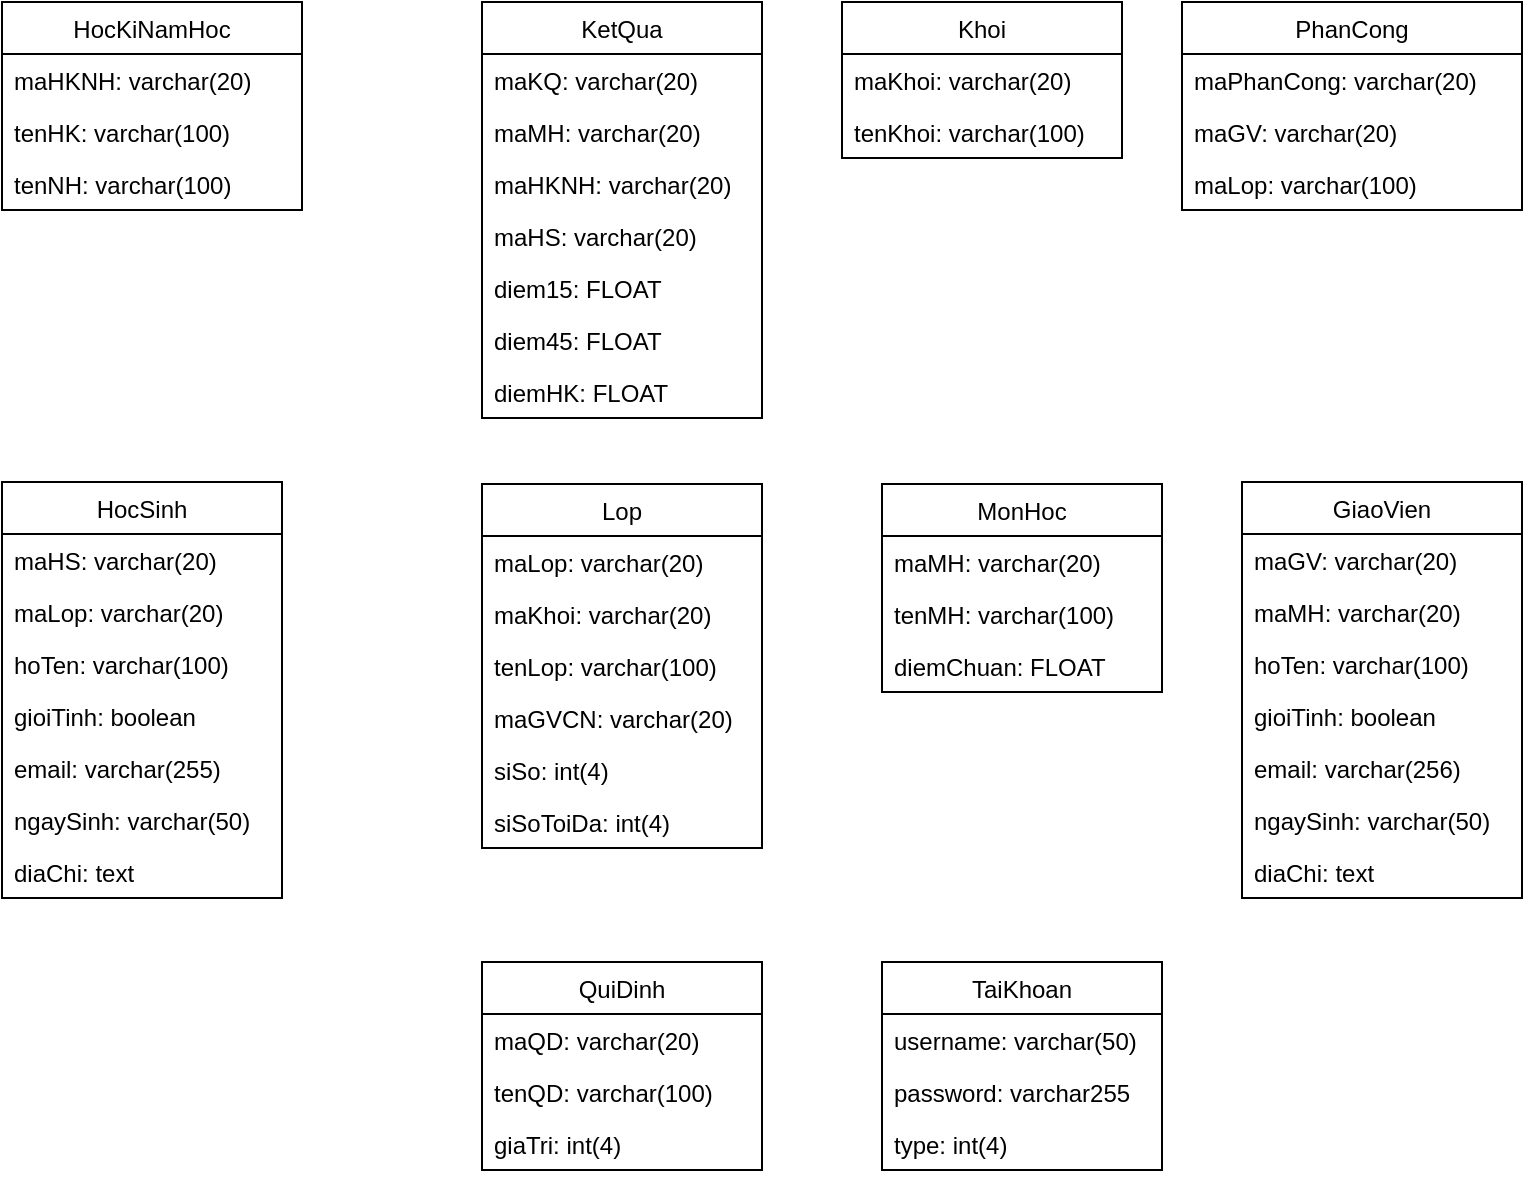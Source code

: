 <mxfile version="20.6.2" type="device"><diagram id="jFKcbDxFcM8pul5jdXTK" name="Trang-1"><mxGraphModel dx="1221" dy="644" grid="1" gridSize="10" guides="1" tooltips="1" connect="1" arrows="1" fold="1" page="1" pageScale="1" pageWidth="827" pageHeight="1169" math="0" shadow="0"><root><mxCell id="0"/><mxCell id="1" parent="0"/><mxCell id="-n1y7u2Jf_rmTkrCTn9f-10" value="KetQua" style="swimlane;fontStyle=0;childLayout=stackLayout;horizontal=1;startSize=26;fillColor=none;horizontalStack=0;resizeParent=1;resizeParentMax=0;resizeLast=0;collapsible=1;marginBottom=0;" vertex="1" parent="1"><mxGeometry x="280" y="40" width="140" height="208" as="geometry"/></mxCell><mxCell id="-n1y7u2Jf_rmTkrCTn9f-11" value="maKQ: varchar(20)" style="text;strokeColor=none;fillColor=none;align=left;verticalAlign=top;spacingLeft=4;spacingRight=4;overflow=hidden;rotatable=0;points=[[0,0.5],[1,0.5]];portConstraint=eastwest;" vertex="1" parent="-n1y7u2Jf_rmTkrCTn9f-10"><mxGeometry y="26" width="140" height="26" as="geometry"/></mxCell><mxCell id="-n1y7u2Jf_rmTkrCTn9f-13" value="maMH: varchar(20)" style="text;strokeColor=none;fillColor=none;align=left;verticalAlign=top;spacingLeft=4;spacingRight=4;overflow=hidden;rotatable=0;points=[[0,0.5],[1,0.5]];portConstraint=eastwest;" vertex="1" parent="-n1y7u2Jf_rmTkrCTn9f-10"><mxGeometry y="52" width="140" height="26" as="geometry"/></mxCell><mxCell id="-n1y7u2Jf_rmTkrCTn9f-15" value="maHKNH: varchar(20)" style="text;strokeColor=none;fillColor=none;align=left;verticalAlign=top;spacingLeft=4;spacingRight=4;overflow=hidden;rotatable=0;points=[[0,0.5],[1,0.5]];portConstraint=eastwest;" vertex="1" parent="-n1y7u2Jf_rmTkrCTn9f-10"><mxGeometry y="78" width="140" height="26" as="geometry"/></mxCell><mxCell id="-n1y7u2Jf_rmTkrCTn9f-14" value="maHS: varchar(20)" style="text;strokeColor=none;fillColor=none;align=left;verticalAlign=top;spacingLeft=4;spacingRight=4;overflow=hidden;rotatable=0;points=[[0,0.5],[1,0.5]];portConstraint=eastwest;" vertex="1" parent="-n1y7u2Jf_rmTkrCTn9f-10"><mxGeometry y="104" width="140" height="26" as="geometry"/></mxCell><mxCell id="-n1y7u2Jf_rmTkrCTn9f-17" value="diem15: FLOAT" style="text;strokeColor=none;fillColor=none;align=left;verticalAlign=top;spacingLeft=4;spacingRight=4;overflow=hidden;rotatable=0;points=[[0,0.5],[1,0.5]];portConstraint=eastwest;" vertex="1" parent="-n1y7u2Jf_rmTkrCTn9f-10"><mxGeometry y="130" width="140" height="26" as="geometry"/></mxCell><mxCell id="-n1y7u2Jf_rmTkrCTn9f-19" value="diem45: FLOAT" style="text;strokeColor=none;fillColor=none;align=left;verticalAlign=top;spacingLeft=4;spacingRight=4;overflow=hidden;rotatable=0;points=[[0,0.5],[1,0.5]];portConstraint=eastwest;" vertex="1" parent="-n1y7u2Jf_rmTkrCTn9f-10"><mxGeometry y="156" width="140" height="26" as="geometry"/></mxCell><mxCell id="-n1y7u2Jf_rmTkrCTn9f-18" value="diemHK: FLOAT" style="text;strokeColor=none;fillColor=none;align=left;verticalAlign=top;spacingLeft=4;spacingRight=4;overflow=hidden;rotatable=0;points=[[0,0.5],[1,0.5]];portConstraint=eastwest;" vertex="1" parent="-n1y7u2Jf_rmTkrCTn9f-10"><mxGeometry y="182" width="140" height="26" as="geometry"/></mxCell><mxCell id="-n1y7u2Jf_rmTkrCTn9f-20" value="HocKiNamHoc" style="swimlane;fontStyle=0;childLayout=stackLayout;horizontal=1;startSize=26;fillColor=none;horizontalStack=0;resizeParent=1;resizeParentMax=0;resizeLast=0;collapsible=1;marginBottom=0;" vertex="1" parent="1"><mxGeometry x="40" y="40" width="150" height="104" as="geometry"/></mxCell><mxCell id="-n1y7u2Jf_rmTkrCTn9f-21" value="maHKNH: varchar(20)" style="text;strokeColor=none;fillColor=none;align=left;verticalAlign=top;spacingLeft=4;spacingRight=4;overflow=hidden;rotatable=0;points=[[0,0.5],[1,0.5]];portConstraint=eastwest;" vertex="1" parent="-n1y7u2Jf_rmTkrCTn9f-20"><mxGeometry y="26" width="150" height="26" as="geometry"/></mxCell><mxCell id="-n1y7u2Jf_rmTkrCTn9f-22" value="tenHK: varchar(100)" style="text;strokeColor=none;fillColor=none;align=left;verticalAlign=top;spacingLeft=4;spacingRight=4;overflow=hidden;rotatable=0;points=[[0,0.5],[1,0.5]];portConstraint=eastwest;" vertex="1" parent="-n1y7u2Jf_rmTkrCTn9f-20"><mxGeometry y="52" width="150" height="26" as="geometry"/></mxCell><mxCell id="-n1y7u2Jf_rmTkrCTn9f-54" value="tenNH: varchar(100)" style="text;strokeColor=none;fillColor=none;align=left;verticalAlign=top;spacingLeft=4;spacingRight=4;overflow=hidden;rotatable=0;points=[[0,0.5],[1,0.5]];portConstraint=eastwest;" vertex="1" parent="-n1y7u2Jf_rmTkrCTn9f-20"><mxGeometry y="78" width="150" height="26" as="geometry"/></mxCell><mxCell id="-n1y7u2Jf_rmTkrCTn9f-24" value="HocSinh" style="swimlane;fontStyle=0;childLayout=stackLayout;horizontal=1;startSize=26;fillColor=none;horizontalStack=0;resizeParent=1;resizeParentMax=0;resizeLast=0;collapsible=1;marginBottom=0;" vertex="1" parent="1"><mxGeometry x="40" y="280" width="140" height="208" as="geometry"/></mxCell><mxCell id="-n1y7u2Jf_rmTkrCTn9f-25" value="maHS: varchar(20)" style="text;strokeColor=none;fillColor=none;align=left;verticalAlign=top;spacingLeft=4;spacingRight=4;overflow=hidden;rotatable=0;points=[[0,0.5],[1,0.5]];portConstraint=eastwest;" vertex="1" parent="-n1y7u2Jf_rmTkrCTn9f-24"><mxGeometry y="26" width="140" height="26" as="geometry"/></mxCell><mxCell id="-n1y7u2Jf_rmTkrCTn9f-27" value="maLop: varchar(20)" style="text;strokeColor=none;fillColor=none;align=left;verticalAlign=top;spacingLeft=4;spacingRight=4;overflow=hidden;rotatable=0;points=[[0,0.5],[1,0.5]];portConstraint=eastwest;" vertex="1" parent="-n1y7u2Jf_rmTkrCTn9f-24"><mxGeometry y="52" width="140" height="26" as="geometry"/></mxCell><mxCell id="-n1y7u2Jf_rmTkrCTn9f-26" value="hoTen: varchar(100)" style="text;strokeColor=none;fillColor=none;align=left;verticalAlign=top;spacingLeft=4;spacingRight=4;overflow=hidden;rotatable=0;points=[[0,0.5],[1,0.5]];portConstraint=eastwest;" vertex="1" parent="-n1y7u2Jf_rmTkrCTn9f-24"><mxGeometry y="78" width="140" height="26" as="geometry"/></mxCell><mxCell id="-n1y7u2Jf_rmTkrCTn9f-28" value="gioiTinh: boolean" style="text;strokeColor=none;fillColor=none;align=left;verticalAlign=top;spacingLeft=4;spacingRight=4;overflow=hidden;rotatable=0;points=[[0,0.5],[1,0.5]];portConstraint=eastwest;" vertex="1" parent="-n1y7u2Jf_rmTkrCTn9f-24"><mxGeometry y="104" width="140" height="26" as="geometry"/></mxCell><mxCell id="-n1y7u2Jf_rmTkrCTn9f-31" value="email: varchar(255)" style="text;strokeColor=none;fillColor=none;align=left;verticalAlign=top;spacingLeft=4;spacingRight=4;overflow=hidden;rotatable=0;points=[[0,0.5],[1,0.5]];portConstraint=eastwest;" vertex="1" parent="-n1y7u2Jf_rmTkrCTn9f-24"><mxGeometry y="130" width="140" height="26" as="geometry"/></mxCell><mxCell id="-n1y7u2Jf_rmTkrCTn9f-29" value="ngaySinh: varchar(50)" style="text;strokeColor=none;fillColor=none;align=left;verticalAlign=top;spacingLeft=4;spacingRight=4;overflow=hidden;rotatable=0;points=[[0,0.5],[1,0.5]];portConstraint=eastwest;" vertex="1" parent="-n1y7u2Jf_rmTkrCTn9f-24"><mxGeometry y="156" width="140" height="26" as="geometry"/></mxCell><mxCell id="-n1y7u2Jf_rmTkrCTn9f-30" value="diaChi: text" style="text;strokeColor=none;fillColor=none;align=left;verticalAlign=top;spacingLeft=4;spacingRight=4;overflow=hidden;rotatable=0;points=[[0,0.5],[1,0.5]];portConstraint=eastwest;" vertex="1" parent="-n1y7u2Jf_rmTkrCTn9f-24"><mxGeometry y="182" width="140" height="26" as="geometry"/></mxCell><mxCell id="-n1y7u2Jf_rmTkrCTn9f-32" value="Lop" style="swimlane;fontStyle=0;childLayout=stackLayout;horizontal=1;startSize=26;fillColor=none;horizontalStack=0;resizeParent=1;resizeParentMax=0;resizeLast=0;collapsible=1;marginBottom=0;" vertex="1" parent="1"><mxGeometry x="280" y="281" width="140" height="182" as="geometry"/></mxCell><mxCell id="-n1y7u2Jf_rmTkrCTn9f-33" value="maLop: varchar(20)" style="text;strokeColor=none;fillColor=none;align=left;verticalAlign=top;spacingLeft=4;spacingRight=4;overflow=hidden;rotatable=0;points=[[0,0.5],[1,0.5]];portConstraint=eastwest;" vertex="1" parent="-n1y7u2Jf_rmTkrCTn9f-32"><mxGeometry y="26" width="140" height="26" as="geometry"/></mxCell><mxCell id="-n1y7u2Jf_rmTkrCTn9f-67" value="maKhoi: varchar(20)" style="text;strokeColor=none;fillColor=none;align=left;verticalAlign=top;spacingLeft=4;spacingRight=4;overflow=hidden;rotatable=0;points=[[0,0.5],[1,0.5]];portConstraint=eastwest;" vertex="1" parent="-n1y7u2Jf_rmTkrCTn9f-32"><mxGeometry y="52" width="140" height="26" as="geometry"/></mxCell><mxCell id="-n1y7u2Jf_rmTkrCTn9f-34" value="tenLop: varchar(100)" style="text;strokeColor=none;fillColor=none;align=left;verticalAlign=top;spacingLeft=4;spacingRight=4;overflow=hidden;rotatable=0;points=[[0,0.5],[1,0.5]];portConstraint=eastwest;" vertex="1" parent="-n1y7u2Jf_rmTkrCTn9f-32"><mxGeometry y="78" width="140" height="26" as="geometry"/></mxCell><mxCell id="-n1y7u2Jf_rmTkrCTn9f-35" value="maGVCN: varchar(20)" style="text;strokeColor=none;fillColor=none;align=left;verticalAlign=top;spacingLeft=4;spacingRight=4;overflow=hidden;rotatable=0;points=[[0,0.5],[1,0.5]];portConstraint=eastwest;" vertex="1" parent="-n1y7u2Jf_rmTkrCTn9f-32"><mxGeometry y="104" width="140" height="26" as="geometry"/></mxCell><mxCell id="-n1y7u2Jf_rmTkrCTn9f-56" value="siSo: int(4)" style="text;strokeColor=none;fillColor=none;align=left;verticalAlign=top;spacingLeft=4;spacingRight=4;overflow=hidden;rotatable=0;points=[[0,0.5],[1,0.5]];portConstraint=eastwest;" vertex="1" parent="-n1y7u2Jf_rmTkrCTn9f-32"><mxGeometry y="130" width="140" height="26" as="geometry"/></mxCell><mxCell id="-n1y7u2Jf_rmTkrCTn9f-68" value="siSoToiDa: int(4)" style="text;strokeColor=none;fillColor=none;align=left;verticalAlign=top;spacingLeft=4;spacingRight=4;overflow=hidden;rotatable=0;points=[[0,0.5],[1,0.5]];portConstraint=eastwest;" vertex="1" parent="-n1y7u2Jf_rmTkrCTn9f-32"><mxGeometry y="156" width="140" height="26" as="geometry"/></mxCell><mxCell id="-n1y7u2Jf_rmTkrCTn9f-37" value="MonHoc" style="swimlane;fontStyle=0;childLayout=stackLayout;horizontal=1;startSize=26;fillColor=none;horizontalStack=0;resizeParent=1;resizeParentMax=0;resizeLast=0;collapsible=1;marginBottom=0;" vertex="1" parent="1"><mxGeometry x="480" y="281" width="140" height="104" as="geometry"/></mxCell><mxCell id="-n1y7u2Jf_rmTkrCTn9f-38" value="maMH: varchar(20)" style="text;strokeColor=none;fillColor=none;align=left;verticalAlign=top;spacingLeft=4;spacingRight=4;overflow=hidden;rotatable=0;points=[[0,0.5],[1,0.5]];portConstraint=eastwest;" vertex="1" parent="-n1y7u2Jf_rmTkrCTn9f-37"><mxGeometry y="26" width="140" height="26" as="geometry"/></mxCell><mxCell id="-n1y7u2Jf_rmTkrCTn9f-39" value="tenMH: varchar(100)" style="text;strokeColor=none;fillColor=none;align=left;verticalAlign=top;spacingLeft=4;spacingRight=4;overflow=hidden;rotatable=0;points=[[0,0.5],[1,0.5]];portConstraint=eastwest;" vertex="1" parent="-n1y7u2Jf_rmTkrCTn9f-37"><mxGeometry y="52" width="140" height="26" as="geometry"/></mxCell><mxCell id="-n1y7u2Jf_rmTkrCTn9f-69" value="diemChuan: FLOAT" style="text;strokeColor=none;fillColor=none;align=left;verticalAlign=top;spacingLeft=4;spacingRight=4;overflow=hidden;rotatable=0;points=[[0,0.5],[1,0.5]];portConstraint=eastwest;" vertex="1" parent="-n1y7u2Jf_rmTkrCTn9f-37"><mxGeometry y="78" width="140" height="26" as="geometry"/></mxCell><mxCell id="-n1y7u2Jf_rmTkrCTn9f-41" value="GiaoVien" style="swimlane;fontStyle=0;childLayout=stackLayout;horizontal=1;startSize=26;fillColor=none;horizontalStack=0;resizeParent=1;resizeParentMax=0;resizeLast=0;collapsible=1;marginBottom=0;" vertex="1" parent="1"><mxGeometry x="660" y="280" width="140" height="208" as="geometry"/></mxCell><mxCell id="-n1y7u2Jf_rmTkrCTn9f-42" value="maGV: varchar(20)" style="text;strokeColor=none;fillColor=none;align=left;verticalAlign=top;spacingLeft=4;spacingRight=4;overflow=hidden;rotatable=0;points=[[0,0.5],[1,0.5]];portConstraint=eastwest;" vertex="1" parent="-n1y7u2Jf_rmTkrCTn9f-41"><mxGeometry y="26" width="140" height="26" as="geometry"/></mxCell><mxCell id="-n1y7u2Jf_rmTkrCTn9f-43" value="maMH: varchar(20)" style="text;strokeColor=none;fillColor=none;align=left;verticalAlign=top;spacingLeft=4;spacingRight=4;overflow=hidden;rotatable=0;points=[[0,0.5],[1,0.5]];portConstraint=eastwest;" vertex="1" parent="-n1y7u2Jf_rmTkrCTn9f-41"><mxGeometry y="52" width="140" height="26" as="geometry"/></mxCell><mxCell id="-n1y7u2Jf_rmTkrCTn9f-44" value="hoTen: varchar(100)" style="text;strokeColor=none;fillColor=none;align=left;verticalAlign=top;spacingLeft=4;spacingRight=4;overflow=hidden;rotatable=0;points=[[0,0.5],[1,0.5]];portConstraint=eastwest;" vertex="1" parent="-n1y7u2Jf_rmTkrCTn9f-41"><mxGeometry y="78" width="140" height="26" as="geometry"/></mxCell><mxCell id="-n1y7u2Jf_rmTkrCTn9f-45" value="gioiTinh: boolean" style="text;strokeColor=none;fillColor=none;align=left;verticalAlign=top;spacingLeft=4;spacingRight=4;overflow=hidden;rotatable=0;points=[[0,0.5],[1,0.5]];portConstraint=eastwest;" vertex="1" parent="-n1y7u2Jf_rmTkrCTn9f-41"><mxGeometry y="104" width="140" height="26" as="geometry"/></mxCell><mxCell id="-n1y7u2Jf_rmTkrCTn9f-48" value="email: varchar(256)" style="text;strokeColor=none;fillColor=none;align=left;verticalAlign=top;spacingLeft=4;spacingRight=4;overflow=hidden;rotatable=0;points=[[0,0.5],[1,0.5]];portConstraint=eastwest;" vertex="1" parent="-n1y7u2Jf_rmTkrCTn9f-41"><mxGeometry y="130" width="140" height="26" as="geometry"/></mxCell><mxCell id="-n1y7u2Jf_rmTkrCTn9f-46" value="ngaySinh: varchar(50)" style="text;strokeColor=none;fillColor=none;align=left;verticalAlign=top;spacingLeft=4;spacingRight=4;overflow=hidden;rotatable=0;points=[[0,0.5],[1,0.5]];portConstraint=eastwest;" vertex="1" parent="-n1y7u2Jf_rmTkrCTn9f-41"><mxGeometry y="156" width="140" height="26" as="geometry"/></mxCell><mxCell id="-n1y7u2Jf_rmTkrCTn9f-47" value="diaChi: text" style="text;strokeColor=none;fillColor=none;align=left;verticalAlign=top;spacingLeft=4;spacingRight=4;overflow=hidden;rotatable=0;points=[[0,0.5],[1,0.5]];portConstraint=eastwest;" vertex="1" parent="-n1y7u2Jf_rmTkrCTn9f-41"><mxGeometry y="182" width="140" height="26" as="geometry"/></mxCell><mxCell id="-n1y7u2Jf_rmTkrCTn9f-49" value="PhanCong" style="swimlane;fontStyle=0;childLayout=stackLayout;horizontal=1;startSize=26;fillColor=none;horizontalStack=0;resizeParent=1;resizeParentMax=0;resizeLast=0;collapsible=1;marginBottom=0;" vertex="1" parent="1"><mxGeometry x="630" y="40" width="170" height="104" as="geometry"/></mxCell><mxCell id="-n1y7u2Jf_rmTkrCTn9f-50" value="maPhanCong: varchar(20)" style="text;strokeColor=none;fillColor=none;align=left;verticalAlign=top;spacingLeft=4;spacingRight=4;overflow=hidden;rotatable=0;points=[[0,0.5],[1,0.5]];portConstraint=eastwest;" vertex="1" parent="-n1y7u2Jf_rmTkrCTn9f-49"><mxGeometry y="26" width="170" height="26" as="geometry"/></mxCell><mxCell id="-n1y7u2Jf_rmTkrCTn9f-51" value="maGV: varchar(20)" style="text;strokeColor=none;fillColor=none;align=left;verticalAlign=top;spacingLeft=4;spacingRight=4;overflow=hidden;rotatable=0;points=[[0,0.5],[1,0.5]];portConstraint=eastwest;" vertex="1" parent="-n1y7u2Jf_rmTkrCTn9f-49"><mxGeometry y="52" width="170" height="26" as="geometry"/></mxCell><mxCell id="-n1y7u2Jf_rmTkrCTn9f-52" value="maLop: varchar(100)" style="text;strokeColor=none;fillColor=none;align=left;verticalAlign=top;spacingLeft=4;spacingRight=4;overflow=hidden;rotatable=0;points=[[0,0.5],[1,0.5]];portConstraint=eastwest;" vertex="1" parent="-n1y7u2Jf_rmTkrCTn9f-49"><mxGeometry y="78" width="170" height="26" as="geometry"/></mxCell><mxCell id="-n1y7u2Jf_rmTkrCTn9f-57" value="QuiDinh" style="swimlane;fontStyle=0;childLayout=stackLayout;horizontal=1;startSize=26;fillColor=none;horizontalStack=0;resizeParent=1;resizeParentMax=0;resizeLast=0;collapsible=1;marginBottom=0;" vertex="1" parent="1"><mxGeometry x="280" y="520" width="140" height="104" as="geometry"/></mxCell><mxCell id="-n1y7u2Jf_rmTkrCTn9f-58" value="maQD: varchar(20)" style="text;strokeColor=none;fillColor=none;align=left;verticalAlign=top;spacingLeft=4;spacingRight=4;overflow=hidden;rotatable=0;points=[[0,0.5],[1,0.5]];portConstraint=eastwest;" vertex="1" parent="-n1y7u2Jf_rmTkrCTn9f-57"><mxGeometry y="26" width="140" height="26" as="geometry"/></mxCell><mxCell id="-n1y7u2Jf_rmTkrCTn9f-59" value="tenQD: varchar(100)" style="text;strokeColor=none;fillColor=none;align=left;verticalAlign=top;spacingLeft=4;spacingRight=4;overflow=hidden;rotatable=0;points=[[0,0.5],[1,0.5]];portConstraint=eastwest;" vertex="1" parent="-n1y7u2Jf_rmTkrCTn9f-57"><mxGeometry y="52" width="140" height="26" as="geometry"/></mxCell><mxCell id="-n1y7u2Jf_rmTkrCTn9f-61" value="giaTri: int(4)" style="text;strokeColor=none;fillColor=none;align=left;verticalAlign=top;spacingLeft=4;spacingRight=4;overflow=hidden;rotatable=0;points=[[0,0.5],[1,0.5]];portConstraint=eastwest;" vertex="1" parent="-n1y7u2Jf_rmTkrCTn9f-57"><mxGeometry y="78" width="140" height="26" as="geometry"/></mxCell><mxCell id="-n1y7u2Jf_rmTkrCTn9f-62" value="Khoi" style="swimlane;fontStyle=0;childLayout=stackLayout;horizontal=1;startSize=26;fillColor=none;horizontalStack=0;resizeParent=1;resizeParentMax=0;resizeLast=0;collapsible=1;marginBottom=0;" vertex="1" parent="1"><mxGeometry x="460" y="40" width="140" height="78" as="geometry"/></mxCell><mxCell id="-n1y7u2Jf_rmTkrCTn9f-63" value="maKhoi: varchar(20)" style="text;strokeColor=none;fillColor=none;align=left;verticalAlign=top;spacingLeft=4;spacingRight=4;overflow=hidden;rotatable=0;points=[[0,0.5],[1,0.5]];portConstraint=eastwest;" vertex="1" parent="-n1y7u2Jf_rmTkrCTn9f-62"><mxGeometry y="26" width="140" height="26" as="geometry"/></mxCell><mxCell id="-n1y7u2Jf_rmTkrCTn9f-64" value="tenKhoi: varchar(100)" style="text;strokeColor=none;fillColor=none;align=left;verticalAlign=top;spacingLeft=4;spacingRight=4;overflow=hidden;rotatable=0;points=[[0,0.5],[1,0.5]];portConstraint=eastwest;" vertex="1" parent="-n1y7u2Jf_rmTkrCTn9f-62"><mxGeometry y="52" width="140" height="26" as="geometry"/></mxCell><mxCell id="-n1y7u2Jf_rmTkrCTn9f-70" value="TaiKhoan" style="swimlane;fontStyle=0;childLayout=stackLayout;horizontal=1;startSize=26;fillColor=none;horizontalStack=0;resizeParent=1;resizeParentMax=0;resizeLast=0;collapsible=1;marginBottom=0;" vertex="1" parent="1"><mxGeometry x="480" y="520" width="140" height="104" as="geometry"/></mxCell><mxCell id="-n1y7u2Jf_rmTkrCTn9f-71" value="username: varchar(50)" style="text;strokeColor=none;fillColor=none;align=left;verticalAlign=top;spacingLeft=4;spacingRight=4;overflow=hidden;rotatable=0;points=[[0,0.5],[1,0.5]];portConstraint=eastwest;" vertex="1" parent="-n1y7u2Jf_rmTkrCTn9f-70"><mxGeometry y="26" width="140" height="26" as="geometry"/></mxCell><mxCell id="-n1y7u2Jf_rmTkrCTn9f-72" value="password: varchar255" style="text;strokeColor=none;fillColor=none;align=left;verticalAlign=top;spacingLeft=4;spacingRight=4;overflow=hidden;rotatable=0;points=[[0,0.5],[1,0.5]];portConstraint=eastwest;" vertex="1" parent="-n1y7u2Jf_rmTkrCTn9f-70"><mxGeometry y="52" width="140" height="26" as="geometry"/></mxCell><mxCell id="-n1y7u2Jf_rmTkrCTn9f-77" value="type: int(4)" style="text;strokeColor=none;fillColor=none;align=left;verticalAlign=top;spacingLeft=4;spacingRight=4;overflow=hidden;rotatable=0;points=[[0,0.5],[1,0.5]];portConstraint=eastwest;" vertex="1" parent="-n1y7u2Jf_rmTkrCTn9f-70"><mxGeometry y="78" width="140" height="26" as="geometry"/></mxCell></root></mxGraphModel></diagram></mxfile>